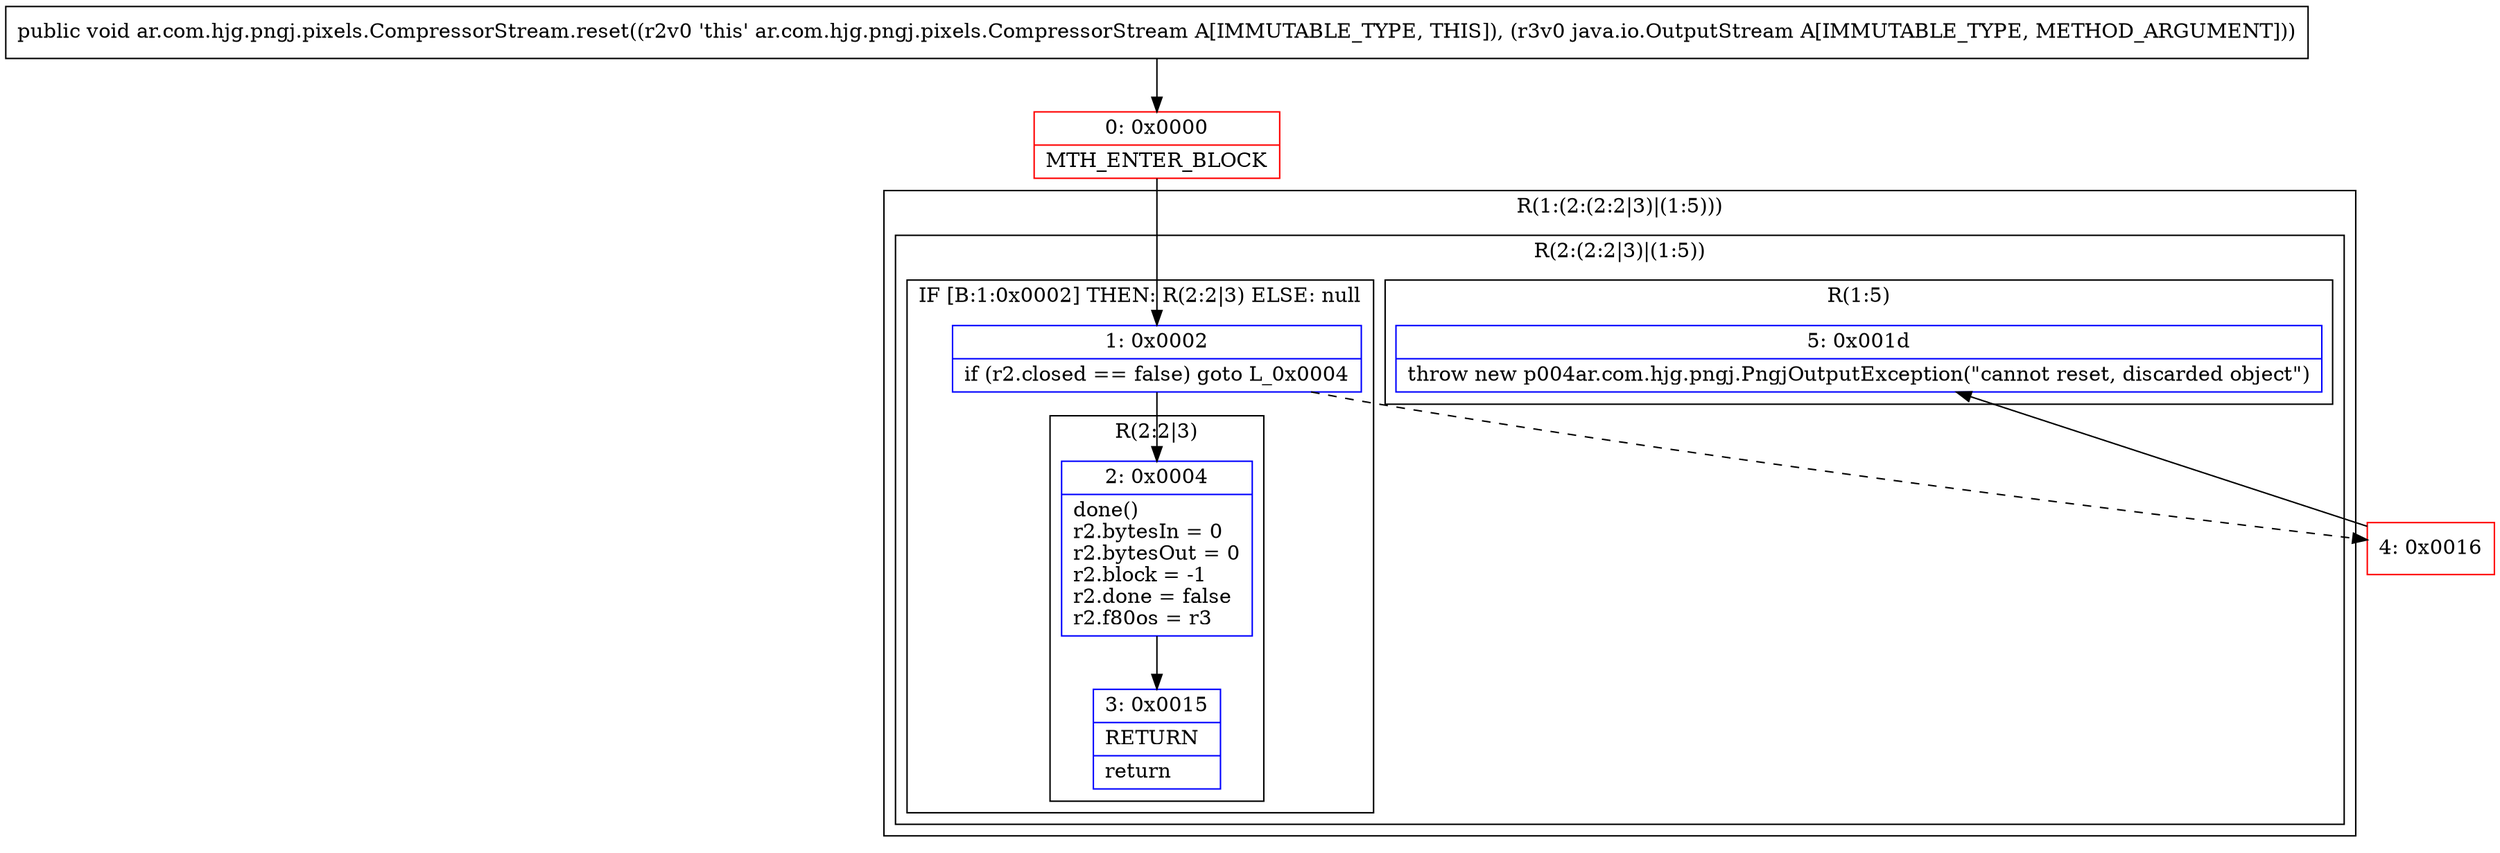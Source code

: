 digraph "CFG forar.com.hjg.pngj.pixels.CompressorStream.reset(Ljava\/io\/OutputStream;)V" {
subgraph cluster_Region_1650442849 {
label = "R(1:(2:(2:2|3)|(1:5)))";
node [shape=record,color=blue];
subgraph cluster_Region_1533966229 {
label = "R(2:(2:2|3)|(1:5))";
node [shape=record,color=blue];
subgraph cluster_IfRegion_451798978 {
label = "IF [B:1:0x0002] THEN: R(2:2|3) ELSE: null";
node [shape=record,color=blue];
Node_1 [shape=record,label="{1\:\ 0x0002|if (r2.closed == false) goto L_0x0004\l}"];
subgraph cluster_Region_175615388 {
label = "R(2:2|3)";
node [shape=record,color=blue];
Node_2 [shape=record,label="{2\:\ 0x0004|done()\lr2.bytesIn = 0\lr2.bytesOut = 0\lr2.block = \-1\lr2.done = false\lr2.f80os = r3\l}"];
Node_3 [shape=record,label="{3\:\ 0x0015|RETURN\l|return\l}"];
}
}
subgraph cluster_Region_380058233 {
label = "R(1:5)";
node [shape=record,color=blue];
Node_5 [shape=record,label="{5\:\ 0x001d|throw new p004ar.com.hjg.pngj.PngjOutputException(\"cannot reset, discarded object\")\l}"];
}
}
}
Node_0 [shape=record,color=red,label="{0\:\ 0x0000|MTH_ENTER_BLOCK\l}"];
Node_4 [shape=record,color=red,label="{4\:\ 0x0016}"];
MethodNode[shape=record,label="{public void ar.com.hjg.pngj.pixels.CompressorStream.reset((r2v0 'this' ar.com.hjg.pngj.pixels.CompressorStream A[IMMUTABLE_TYPE, THIS]), (r3v0 java.io.OutputStream A[IMMUTABLE_TYPE, METHOD_ARGUMENT])) }"];
MethodNode -> Node_0;
Node_1 -> Node_2;
Node_1 -> Node_4[style=dashed];
Node_2 -> Node_3;
Node_0 -> Node_1;
Node_4 -> Node_5;
}

